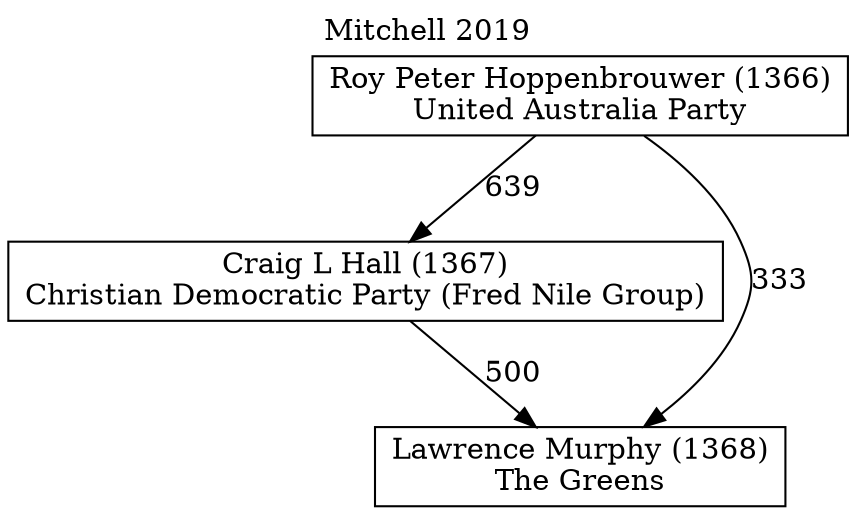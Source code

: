 // House preference flow
digraph "Lawrence Murphy (1368)_Mitchell_2019" {
	graph [label="Mitchell 2019" labelloc=t mclimit=10]
	node [shape=box]
	"Craig L Hall (1367)" [label="Craig L Hall (1367)
Christian Democratic Party (Fred Nile Group)"]
	"Lawrence Murphy (1368)" [label="Lawrence Murphy (1368)
The Greens"]
	"Roy Peter Hoppenbrouwer (1366)" [label="Roy Peter Hoppenbrouwer (1366)
United Australia Party"]
	"Craig L Hall (1367)" -> "Lawrence Murphy (1368)" [label=500]
	"Roy Peter Hoppenbrouwer (1366)" -> "Craig L Hall (1367)" [label=639]
	"Roy Peter Hoppenbrouwer (1366)" -> "Lawrence Murphy (1368)" [label=333]
}
